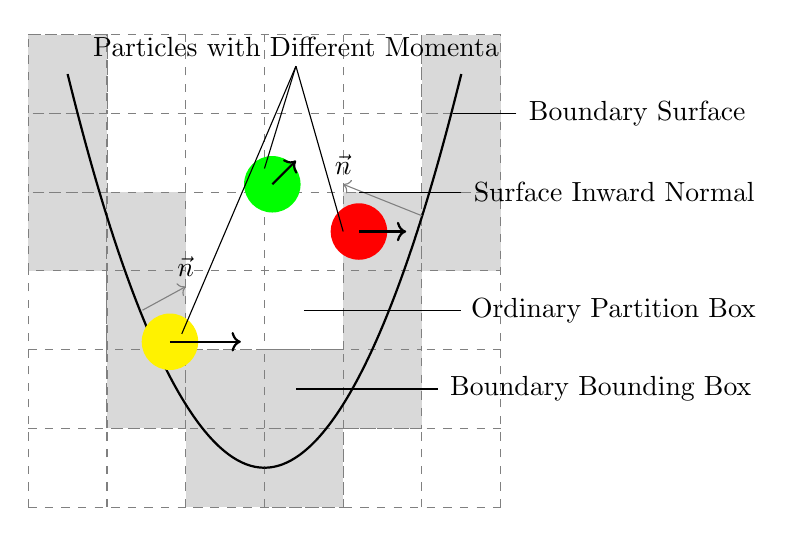 \begin{tikzpicture}

\draw[step=1cm,gray,dashed,fill=white] (-3,0) grid (3,6);

\draw[step=1cm,gray,dashed,fill=gray!30] (-3,3) rectangle (-2,4); 
\draw[step=1cm,gray,dashed,fill=gray!30] (-2,1) rectangle (-1,2); 
\draw[step=1cm,gray,dashed,fill=gray!30] (-2,2) rectangle (-1,3); 
\draw[step=1cm,gray,dashed,fill=gray!30] (-2,3) rectangle (-1,4);
\draw[step=1cm,gray,dashed,fill=gray!30] (-1,1) rectangle (0,2);
\draw[step=1cm,gray,dashed,fill=gray!30] (-1,0) rectangle (0,1);
\draw[step=1cm,gray,dashed,fill=gray!30] (0,0) rectangle (1,1);
\draw[step=1cm,gray,dashed,fill=gray!30] (0,1) rectangle (1,2);
\draw[step=1cm,gray,dashed,fill=gray!30] (1,1) rectangle (2,2);
\draw[step=1cm,gray,dashed,fill=gray!30] (1,2) rectangle (2,3); 
\draw[step=1cm,gray,dashed,fill=gray!30] (1,3) rectangle (2,4);
\draw[step=1cm,gray,dashed,fill=gray!30] (2,3) rectangle (3,4);
\draw[step=1cm,gray,dashed,fill=gray!30] (-3,4) rectangle (-2,5);
\draw[step=1cm,gray,dashed,fill=gray!30] (-3,5) rectangle (-2,6);
\draw[step=1cm,gray,dashed,fill=gray!30] (2,4) rectangle (3,5);
\draw[step=1cm,gray,dashed,fill=gray!30] (2,5) rectangle (3,6);   
\draw[black, thick] (0.,0.5) parabola  ( 2.5,5.5); 
\draw[black, thick] (0.,0.5) parabola  ( -2.5,5.5);
\draw [->,gray] (-1.55,2.5) -- (-1,2.8);
\node[above] (n) at (-1,2.8) {$\vec{n}$};
\draw [<-,gray] (1.0,4.1) -- (2,3.7);
\node[above] (n) at (1,4.1) {$\vec{n}$};
%\tikz[label distance=4mm]
\draw (-1.2,2.1) node[circle,fill=yellow, yellow]{no};
\draw [->,thick] (-1.2,2.1) -- (-0.3,2.1);
\draw (0.1,4.1) node[circle,fill=green, green]{no};
\draw [->,thick] (0.1,4.1) -- (0.4,4.4);
\draw (1.2,3.5) node[circle, fill=red, red]{no};
\draw [<-,thick] (1.8,3.5) -- (1.2,3.5);
\draw [-,black] (3.2,5) -- (2.4,5);
\draw (3.2,5) node[above=0pt, right=1pt] {Boundary Surface};
\draw [-,black] (2.2,1.5) -- (0.4,1.5);
\draw (2.2,1.5) node[above=0pt, right=1pt] {Boundary Bounding Box};
\draw [-,black] (2.5,4) -- (1.2,4);
\draw (2.5,4) node[above=0pt, right=1pt] {Surface Inward Normal};
\draw [-,black] (0.4,5.6) -- (1.0,3.5);
\draw [-,black] (0.4,5.6) -- (0,4.3);
\draw [-,black] (0.4,5.6) -- (-1.05,2.2);
\draw (0.4,5.6) node[above=0.1pt] {Particles with Different Momenta};
\draw [-,black] (0.5,2.5) -- (2.5,2.5);
\draw (2.5,2.5) node[above=0pt, right=0pt] {Ordinary Partition Box};
\end{tikzpicture}